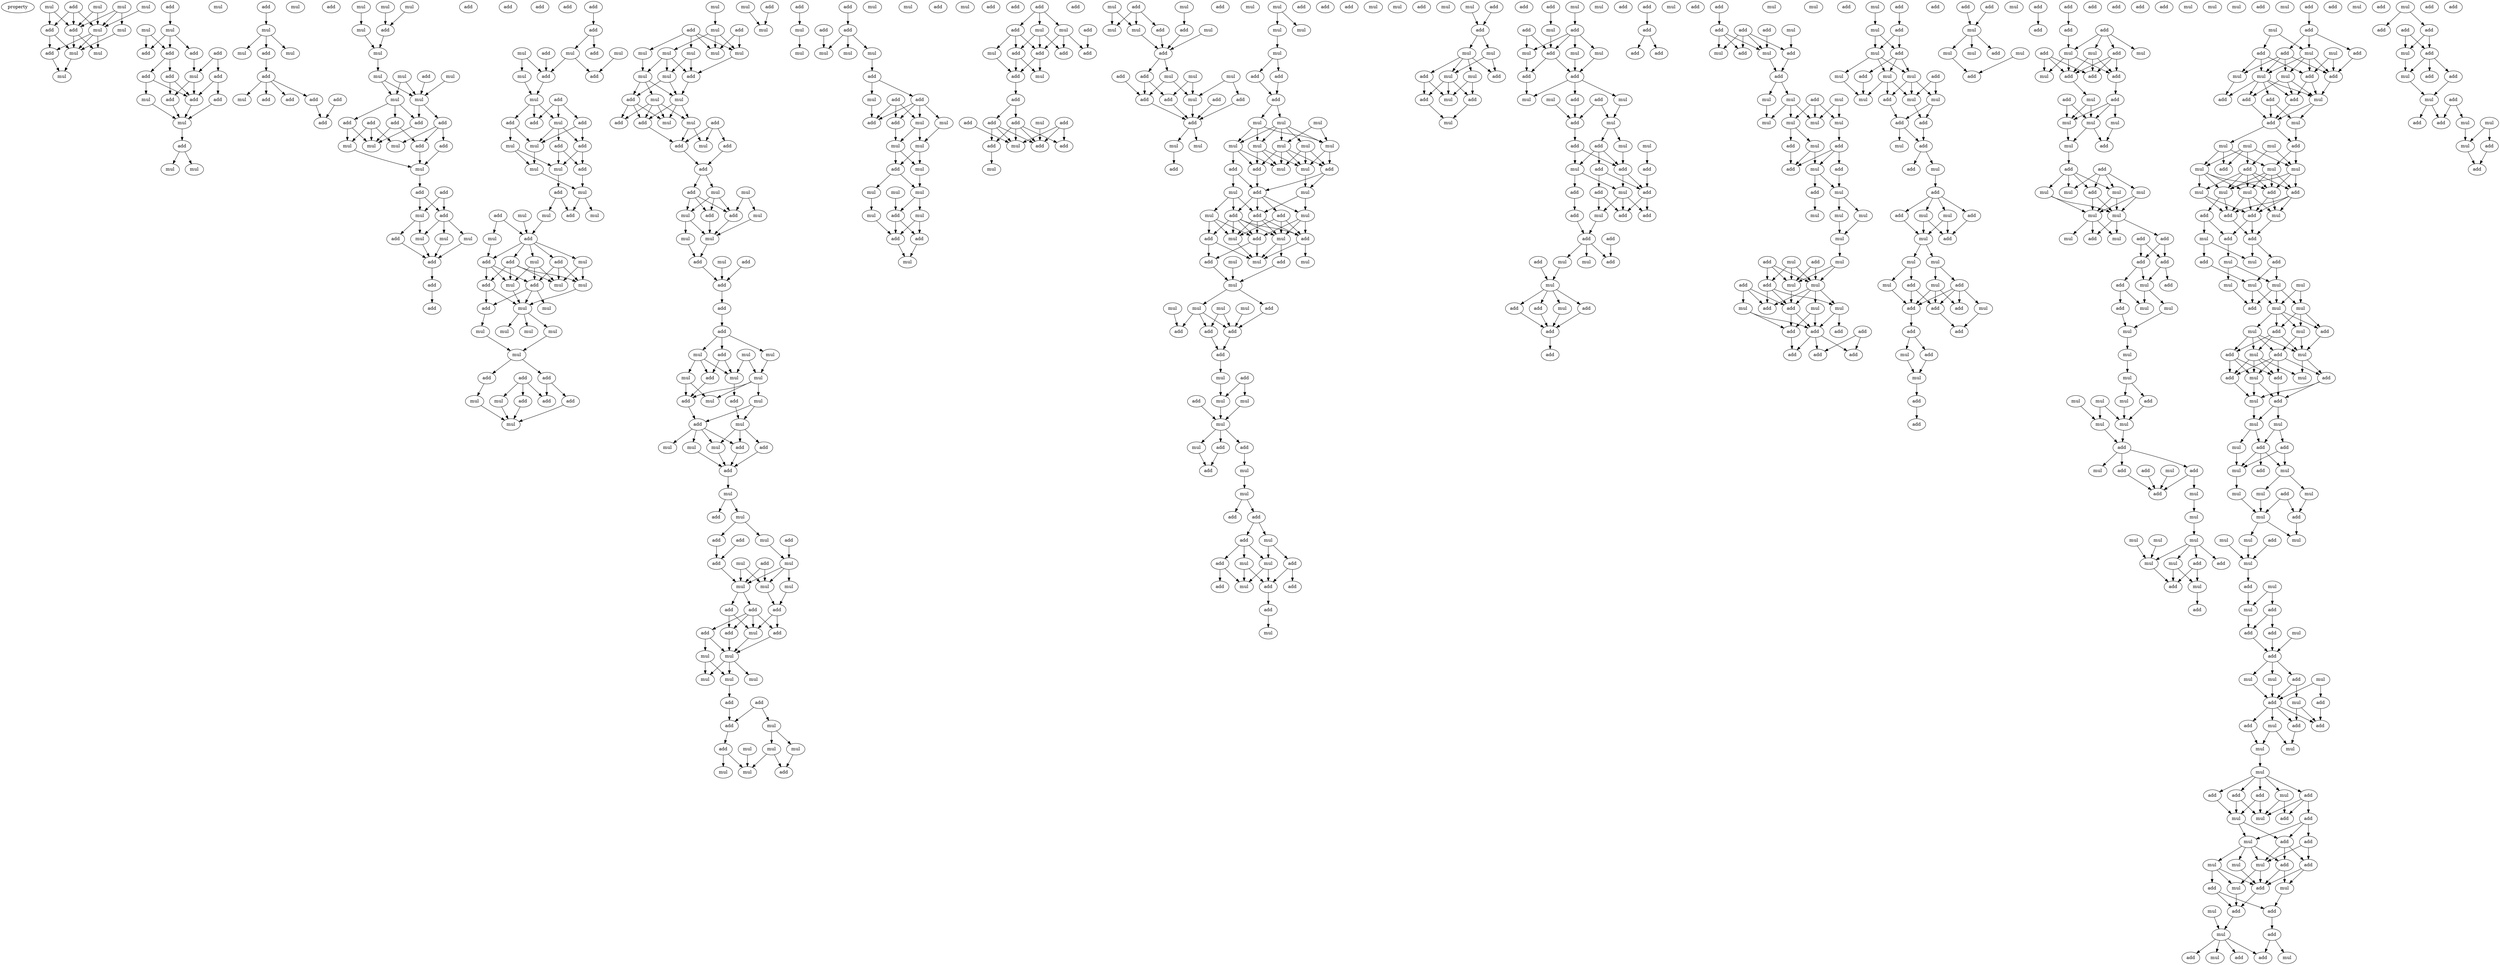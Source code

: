 digraph {
    node [fontcolor=black]
    property [mul=2,lf=1.1]
    0 [ label = mul ];
    1 [ label = mul ];
    2 [ label = mul ];
    3 [ label = add ];
    4 [ label = mul ];
    5 [ label = mul ];
    6 [ label = add ];
    7 [ label = add ];
    8 [ label = mul ];
    9 [ label = mul ];
    10 [ label = mul ];
    11 [ label = add ];
    12 [ label = mul ];
    13 [ label = add ];
    14 [ label = mul ];
    15 [ label = mul ];
    16 [ label = add ];
    17 [ label = add ];
    18 [ label = add ];
    19 [ label = add ];
    20 [ label = add ];
    21 [ label = mul ];
    22 [ label = add ];
    23 [ label = add ];
    24 [ label = mul ];
    25 [ label = add ];
    26 [ label = add ];
    27 [ label = add ];
    28 [ label = mul ];
    29 [ label = add ];
    30 [ label = mul ];
    31 [ label = mul ];
    32 [ label = add ];
    33 [ label = mul ];
    34 [ label = mul ];
    35 [ label = mul ];
    36 [ label = mul ];
    37 [ label = add ];
    38 [ label = mul ];
    39 [ label = add ];
    40 [ label = add ];
    41 [ label = add ];
    42 [ label = mul ];
    43 [ label = add ];
    44 [ label = add ];
    45 [ label = add ];
    46 [ label = add ];
    47 [ label = mul ];
    48 [ label = mul ];
    49 [ label = mul ];
    50 [ label = add ];
    51 [ label = add ];
    52 [ label = mul ];
    53 [ label = add ];
    54 [ label = mul ];
    55 [ label = add ];
    56 [ label = mul ];
    57 [ label = mul ];
    58 [ label = mul ];
    59 [ label = mul ];
    60 [ label = mul ];
    61 [ label = add ];
    62 [ label = add ];
    63 [ label = add ];
    64 [ label = add ];
    65 [ label = add ];
    66 [ label = mul ];
    67 [ label = add ];
    68 [ label = mul ];
    69 [ label = mul ];
    70 [ label = add ];
    71 [ label = mul ];
    72 [ label = add ];
    73 [ label = add ];
    74 [ label = mul ];
    75 [ label = add ];
    76 [ label = mul ];
    77 [ label = mul ];
    78 [ label = add ];
    79 [ label = add ];
    80 [ label = mul ];
    81 [ label = add ];
    82 [ label = add ];
    83 [ label = add ];
    84 [ label = add ];
    85 [ label = add ];
    86 [ label = add ];
    87 [ label = mul ];
    88 [ label = mul ];
    89 [ label = add ];
    90 [ label = mul ];
    91 [ label = add ];
    92 [ label = add ];
    93 [ label = add ];
    94 [ label = mul ];
    95 [ label = mul ];
    96 [ label = add ];
    97 [ label = add ];
    98 [ label = add ];
    99 [ label = add ];
    100 [ label = mul ];
    101 [ label = add ];
    102 [ label = add ];
    103 [ label = mul ];
    104 [ label = mul ];
    105 [ label = add ];
    106 [ label = mul ];
    107 [ label = mul ];
    108 [ label = mul ];
    109 [ label = add ];
    110 [ label = add ];
    111 [ label = mul ];
    112 [ label = add ];
    113 [ label = mul ];
    114 [ label = mul ];
    115 [ label = add ];
    116 [ label = mul ];
    117 [ label = mul ];
    118 [ label = add ];
    119 [ label = mul ];
    120 [ label = add ];
    121 [ label = add ];
    122 [ label = mul ];
    123 [ label = mul ];
    124 [ label = add ];
    125 [ label = mul ];
    126 [ label = add ];
    127 [ label = mul ];
    128 [ label = add ];
    129 [ label = mul ];
    130 [ label = mul ];
    131 [ label = mul ];
    132 [ label = mul ];
    133 [ label = mul ];
    134 [ label = mul ];
    135 [ label = add ];
    136 [ label = add ];
    137 [ label = add ];
    138 [ label = add ];
    139 [ label = add ];
    140 [ label = mul ];
    141 [ label = mul ];
    142 [ label = add ];
    143 [ label = mul ];
    144 [ label = mul ];
    145 [ label = mul ];
    146 [ label = add ];
    147 [ label = add ];
    148 [ label = mul ];
    149 [ label = mul ];
    150 [ label = mul ];
    151 [ label = mul ];
    152 [ label = mul ];
    153 [ label = mul ];
    154 [ label = add ];
    155 [ label = mul ];
    156 [ label = add ];
    157 [ label = mul ];
    158 [ label = mul ];
    159 [ label = mul ];
    160 [ label = add ];
    161 [ label = add ];
    162 [ label = mul ];
    163 [ label = add ];
    164 [ label = add ];
    165 [ label = mul ];
    166 [ label = add ];
    167 [ label = add ];
    168 [ label = mul ];
    169 [ label = add ];
    170 [ label = mul ];
    171 [ label = add ];
    172 [ label = mul ];
    173 [ label = add ];
    174 [ label = mul ];
    175 [ label = mul ];
    176 [ label = mul ];
    177 [ label = mul ];
    178 [ label = add ];
    179 [ label = add ];
    180 [ label = add ];
    181 [ label = mul ];
    182 [ label = add ];
    183 [ label = add ];
    184 [ label = mul ];
    185 [ label = add ];
    186 [ label = mul ];
    187 [ label = mul ];
    188 [ label = add ];
    189 [ label = mul ];
    190 [ label = mul ];
    191 [ label = add ];
    192 [ label = mul ];
    193 [ label = mul ];
    194 [ label = mul ];
    195 [ label = add ];
    196 [ label = add ];
    197 [ label = mul ];
    198 [ label = add ];
    199 [ label = mul ];
    200 [ label = add ];
    201 [ label = add ];
    202 [ label = mul ];
    203 [ label = mul ];
    204 [ label = mul ];
    205 [ label = add ];
    206 [ label = mul ];
    207 [ label = add ];
    208 [ label = mul ];
    209 [ label = add ];
    210 [ label = add ];
    211 [ label = add ];
    212 [ label = mul ];
    213 [ label = mul ];
    214 [ label = mul ];
    215 [ label = add ];
    216 [ label = add ];
    217 [ label = mul ];
    218 [ label = mul ];
    219 [ label = mul ];
    220 [ label = add ];
    221 [ label = add ];
    222 [ label = add ];
    223 [ label = mul ];
    224 [ label = add ];
    225 [ label = add ];
    226 [ label = add ];
    227 [ label = mul ];
    228 [ label = mul ];
    229 [ label = mul ];
    230 [ label = mul ];
    231 [ label = mul ];
    232 [ label = add ];
    233 [ label = add ];
    234 [ label = add ];
    235 [ label = mul ];
    236 [ label = add ];
    237 [ label = mul ];
    238 [ label = mul ];
    239 [ label = mul ];
    240 [ label = add ];
    241 [ label = mul ];
    242 [ label = mul ];
    243 [ label = add ];
    244 [ label = mul ];
    245 [ label = mul ];
    246 [ label = add ];
    247 [ label = add ];
    248 [ label = add ];
    249 [ label = mul ];
    250 [ label = mul ];
    251 [ label = mul ];
    252 [ label = mul ];
    253 [ label = add ];
    254 [ label = add ];
    255 [ label = mul ];
    256 [ label = add ];
    257 [ label = add ];
    258 [ label = add ];
    259 [ label = mul ];
    260 [ label = mul ];
    261 [ label = mul ];
    262 [ label = mul ];
    263 [ label = add ];
    264 [ label = mul ];
    265 [ label = mul ];
    266 [ label = mul ];
    267 [ label = mul ];
    268 [ label = mul ];
    269 [ label = mul ];
    270 [ label = mul ];
    271 [ label = add ];
    272 [ label = add ];
    273 [ label = add ];
    274 [ label = add ];
    275 [ label = mul ];
    276 [ label = mul ];
    277 [ label = add ];
    278 [ label = add ];
    279 [ label = add ];
    280 [ label = add ];
    281 [ label = add ];
    282 [ label = mul ];
    283 [ label = mul ];
    284 [ label = add ];
    285 [ label = add ];
    286 [ label = mul ];
    287 [ label = add ];
    288 [ label = add ];
    289 [ label = mul ];
    290 [ label = add ];
    291 [ label = add ];
    292 [ label = add ];
    293 [ label = add ];
    294 [ label = add ];
    295 [ label = add ];
    296 [ label = add ];
    297 [ label = mul ];
    298 [ label = add ];
    299 [ label = add ];
    300 [ label = mul ];
    301 [ label = add ];
    302 [ label = mul ];
    303 [ label = mul ];
    304 [ label = add ];
    305 [ label = mul ];
    306 [ label = add ];
    307 [ label = mul ];
    308 [ label = add ];
    309 [ label = mul ];
    310 [ label = mul ];
    311 [ label = add ];
    312 [ label = add ];
    313 [ label = mul ];
    314 [ label = add ];
    315 [ label = add ];
    316 [ label = mul ];
    317 [ label = mul ];
    318 [ label = add ];
    319 [ label = add ];
    320 [ label = mul ];
    321 [ label = add ];
    322 [ label = add ];
    323 [ label = add ];
    324 [ label = mul ];
    325 [ label = mul ];
    326 [ label = mul ];
    327 [ label = add ];
    328 [ label = mul ];
    329 [ label = mul ];
    330 [ label = mul ];
    331 [ label = add ];
    332 [ label = mul ];
    333 [ label = add ];
    334 [ label = add ];
    335 [ label = add ];
    336 [ label = add ];
    337 [ label = mul ];
    338 [ label = add ];
    339 [ label = mul ];
    340 [ label = mul ];
    341 [ label = mul ];
    342 [ label = mul ];
    343 [ label = mul ];
    344 [ label = mul ];
    345 [ label = mul ];
    346 [ label = mul ];
    347 [ label = mul ];
    348 [ label = mul ];
    349 [ label = add ];
    350 [ label = add ];
    351 [ label = add ];
    352 [ label = add ];
    353 [ label = mul ];
    354 [ label = mul ];
    355 [ label = mul ];
    356 [ label = add ];
    357 [ label = add ];
    358 [ label = mul ];
    359 [ label = add ];
    360 [ label = mul ];
    361 [ label = add ];
    362 [ label = mul ];
    363 [ label = add ];
    364 [ label = add ];
    365 [ label = mul ];
    366 [ label = add ];
    367 [ label = add ];
    368 [ label = mul ];
    369 [ label = mul ];
    370 [ label = mul ];
    371 [ label = mul ];
    372 [ label = mul ];
    373 [ label = mul ];
    374 [ label = mul ];
    375 [ label = add ];
    376 [ label = add ];
    377 [ label = add ];
    378 [ label = add ];
    379 [ label = add ];
    380 [ label = mul ];
    381 [ label = mul ];
    382 [ label = add ];
    383 [ label = add ];
    384 [ label = mul ];
    385 [ label = mul ];
    386 [ label = mul ];
    387 [ label = add ];
    388 [ label = add ];
    389 [ label = mul ];
    390 [ label = mul ];
    391 [ label = add ];
    392 [ label = mul ];
    393 [ label = add ];
    394 [ label = add ];
    395 [ label = add ];
    396 [ label = mul ];
    397 [ label = mul ];
    398 [ label = mul ];
    399 [ label = add ];
    400 [ label = add ];
    401 [ label = add ];
    402 [ label = mul ];
    403 [ label = add ];
    404 [ label = add ];
    405 [ label = add ];
    406 [ label = add ];
    407 [ label = mul ];
    408 [ label = mul ];
    409 [ label = mul ];
    410 [ label = add ];
    411 [ label = add ];
    412 [ label = add ];
    413 [ label = mul ];
    414 [ label = mul ];
    415 [ label = mul ];
    416 [ label = add ];
    417 [ label = mul ];
    418 [ label = add ];
    419 [ label = add ];
    420 [ label = add ];
    421 [ label = mul ];
    422 [ label = mul ];
    423 [ label = add ];
    424 [ label = mul ];
    425 [ label = mul ];
    426 [ label = add ];
    427 [ label = add ];
    428 [ label = mul ];
    429 [ label = mul ];
    430 [ label = mul ];
    431 [ label = add ];
    432 [ label = add ];
    433 [ label = add ];
    434 [ label = add ];
    435 [ label = mul ];
    436 [ label = mul ];
    437 [ label = mul ];
    438 [ label = add ];
    439 [ label = mul ];
    440 [ label = add ];
    441 [ label = add ];
    442 [ label = mul ];
    443 [ label = add ];
    444 [ label = mul ];
    445 [ label = mul ];
    446 [ label = add ];
    447 [ label = add ];
    448 [ label = add ];
    449 [ label = add ];
    450 [ label = add ];
    451 [ label = add ];
    452 [ label = mul ];
    453 [ label = mul ];
    454 [ label = add ];
    455 [ label = add ];
    456 [ label = add ];
    457 [ label = add ];
    458 [ label = add ];
    459 [ label = add ];
    460 [ label = mul ];
    461 [ label = mul ];
    462 [ label = add ];
    463 [ label = mul ];
    464 [ label = add ];
    465 [ label = add ];
    466 [ label = mul ];
    467 [ label = mul ];
    468 [ label = add ];
    469 [ label = add ];
    470 [ label = add ];
    471 [ label = add ];
    472 [ label = add ];
    473 [ label = mul ];
    474 [ label = add ];
    475 [ label = add ];
    476 [ label = add ];
    477 [ label = add ];
    478 [ label = add ];
    479 [ label = mul ];
    480 [ label = add ];
    481 [ label = add ];
    482 [ label = add ];
    483 [ label = add ];
    484 [ label = mul ];
    485 [ label = mul ];
    486 [ label = add ];
    487 [ label = add ];
    488 [ label = mul ];
    489 [ label = mul ];
    490 [ label = mul ];
    491 [ label = add ];
    492 [ label = mul ];
    493 [ label = mul ];
    494 [ label = mul ];
    495 [ label = mul ];
    496 [ label = mul ];
    497 [ label = add ];
    498 [ label = add ];
    499 [ label = mul ];
    500 [ label = add ];
    501 [ label = mul ];
    502 [ label = add ];
    503 [ label = mul ];
    504 [ label = add ];
    505 [ label = mul ];
    506 [ label = mul ];
    507 [ label = add ];
    508 [ label = mul ];
    509 [ label = mul ];
    510 [ label = mul ];
    511 [ label = mul ];
    512 [ label = mul ];
    513 [ label = add ];
    514 [ label = add ];
    515 [ label = add ];
    516 [ label = mul ];
    517 [ label = add ];
    518 [ label = mul ];
    519 [ label = mul ];
    520 [ label = add ];
    521 [ label = mul ];
    522 [ label = add ];
    523 [ label = mul ];
    524 [ label = add ];
    525 [ label = add ];
    526 [ label = add ];
    527 [ label = add ];
    528 [ label = add ];
    529 [ label = add ];
    530 [ label = add ];
    531 [ label = add ];
    532 [ label = add ];
    533 [ label = mul ];
    534 [ label = mul ];
    535 [ label = add ];
    536 [ label = add ];
    537 [ label = mul ];
    538 [ label = add ];
    539 [ label = mul ];
    540 [ label = mul ];
    541 [ label = mul ];
    542 [ label = add ];
    543 [ label = mul ];
    544 [ label = mul ];
    545 [ label = add ];
    546 [ label = mul ];
    547 [ label = add ];
    548 [ label = add ];
    549 [ label = mul ];
    550 [ label = add ];
    551 [ label = add ];
    552 [ label = mul ];
    553 [ label = add ];
    554 [ label = mul ];
    555 [ label = add ];
    556 [ label = mul ];
    557 [ label = add ];
    558 [ label = mul ];
    559 [ label = add ];
    560 [ label = mul ];
    561 [ label = mul ];
    562 [ label = add ];
    563 [ label = mul ];
    564 [ label = mul ];
    565 [ label = add ];
    566 [ label = add ];
    567 [ label = add ];
    568 [ label = add ];
    569 [ label = mul ];
    570 [ label = add ];
    571 [ label = add ];
    572 [ label = mul ];
    573 [ label = add ];
    574 [ label = mul ];
    575 [ label = add ];
    576 [ label = add ];
    577 [ label = add ];
    578 [ label = mul ];
    579 [ label = add ];
    580 [ label = mul ];
    581 [ label = mul ];
    582 [ label = mul ];
    583 [ label = mul ];
    584 [ label = add ];
    585 [ label = add ];
    586 [ label = add ];
    587 [ label = add ];
    588 [ label = add ];
    589 [ label = add ];
    590 [ label = add ];
    591 [ label = add ];
    592 [ label = add ];
    593 [ label = add ];
    594 [ label = mul ];
    595 [ label = mul ];
    596 [ label = mul ];
    597 [ label = mul ];
    598 [ label = add ];
    599 [ label = add ];
    600 [ label = add ];
    601 [ label = add ];
    602 [ label = mul ];
    603 [ label = add ];
    604 [ label = mul ];
    605 [ label = mul ];
    606 [ label = mul ];
    607 [ label = mul ];
    608 [ label = add ];
    609 [ label = add ];
    610 [ label = add ];
    611 [ label = add ];
    612 [ label = mul ];
    613 [ label = mul ];
    614 [ label = mul ];
    615 [ label = mul ];
    616 [ label = add ];
    617 [ label = mul ];
    618 [ label = mul ];
    619 [ label = mul ];
    620 [ label = add ];
    621 [ label = mul ];
    622 [ label = add ];
    623 [ label = add ];
    624 [ label = add ];
    625 [ label = add ];
    626 [ label = add ];
    627 [ label = mul ];
    628 [ label = add ];
    629 [ label = mul ];
    630 [ label = add ];
    631 [ label = mul ];
    632 [ label = add ];
    633 [ label = mul ];
    634 [ label = add ];
    635 [ label = mul ];
    636 [ label = mul ];
    637 [ label = mul ];
    638 [ label = mul ];
    639 [ label = mul ];
    640 [ label = mul ];
    641 [ label = mul ];
    642 [ label = mul ];
    643 [ label = add ];
    644 [ label = mul ];
    645 [ label = mul ];
    646 [ label = add ];
    647 [ label = mul ];
    648 [ label = add ];
    649 [ label = add ];
    650 [ label = mul ];
    651 [ label = add ];
    652 [ label = add ];
    653 [ label = mul ];
    654 [ label = mul ];
    655 [ label = mul ];
    656 [ label = mul ];
    657 [ label = mul ];
    658 [ label = mul ];
    659 [ label = add ];
    660 [ label = mul ];
    661 [ label = add ];
    662 [ label = add ];
    663 [ label = mul ];
    664 [ label = add ];
    665 [ label = add ];
    666 [ label = mul ];
    667 [ label = add ];
    668 [ label = mul ];
    669 [ label = add ];
    670 [ label = add ];
    671 [ label = add ];
    672 [ label = mul ];
    673 [ label = mul ];
    674 [ label = add ];
    675 [ label = mul ];
    676 [ label = mul ];
    677 [ label = mul ];
    678 [ label = add ];
    679 [ label = add ];
    680 [ label = mul ];
    681 [ label = add ];
    682 [ label = add ];
    683 [ label = add ];
    684 [ label = add ];
    685 [ label = add ];
    686 [ label = mul ];
    687 [ label = mul ];
    688 [ label = add ];
    689 [ label = mul ];
    690 [ label = mul ];
    691 [ label = add ];
    692 [ label = add ];
    693 [ label = mul ];
    694 [ label = mul ];
    695 [ label = mul ];
    696 [ label = mul ];
    697 [ label = add ];
    698 [ label = mul ];
    699 [ label = add ];
    700 [ label = mul ];
    701 [ label = mul ];
    702 [ label = add ];
    703 [ label = add ];
    704 [ label = add ];
    705 [ label = mul ];
    706 [ label = add ];
    707 [ label = add ];
    708 [ label = add ];
    709 [ label = add ];
    710 [ label = mul ];
    711 [ label = mul ];
    712 [ label = mul ];
    713 [ label = mul ];
    714 [ label = mul ];
    715 [ label = mul ];
    716 [ label = mul ];
    717 [ label = add ];
    718 [ label = mul ];
    719 [ label = add ];
    720 [ label = add ];
    721 [ label = mul ];
    722 [ label = mul ];
    723 [ label = mul ];
    724 [ label = add ];
    725 [ label = mul ];
    726 [ label = add ];
    727 [ label = add ];
    728 [ label = mul ];
    729 [ label = add ];
    730 [ label = mul ];
    731 [ label = add ];
    732 [ label = add ];
    733 [ label = mul ];
    734 [ label = mul ];
    735 [ label = mul ];
    736 [ label = mul ];
    737 [ label = add ];
    738 [ label = add ];
    739 [ label = add ];
    740 [ label = mul ];
    741 [ label = mul ];
    742 [ label = mul ];
    743 [ label = mul ];
    744 [ label = add ];
    745 [ label = mul ];
    746 [ label = add ];
    747 [ label = mul ];
    748 [ label = add ];
    749 [ label = mul ];
    750 [ label = mul ];
    751 [ label = mul ];
    752 [ label = mul ];
    753 [ label = mul ];
    754 [ label = add ];
    755 [ label = mul ];
    756 [ label = add ];
    757 [ label = add ];
    758 [ label = add ];
    759 [ label = mul ];
    760 [ label = add ];
    761 [ label = add ];
    762 [ label = add ];
    763 [ label = mul ];
    764 [ label = mul ];
    765 [ label = mul ];
    766 [ label = mul ];
    767 [ label = add ];
    768 [ label = mul ];
    769 [ label = add ];
    770 [ label = add ];
    771 [ label = mul ];
    772 [ label = add ];
    773 [ label = add ];
    774 [ label = mul ];
    775 [ label = mul ];
    776 [ label = mul ];
    777 [ label = add ];
    778 [ label = add ];
    779 [ label = mul ];
    780 [ label = add ];
    781 [ label = add ];
    782 [ label = add ];
    783 [ label = mul ];
    784 [ label = mul ];
    785 [ label = add ];
    786 [ label = mul ];
    787 [ label = add ];
    788 [ label = add ];
    789 [ label = mul ];
    790 [ label = add ];
    791 [ label = mul ];
    792 [ label = add ];
    793 [ label = mul ];
    794 [ label = add ];
    795 [ label = add ];
    796 [ label = mul ];
    797 [ label = mul ];
    798 [ label = add ];
    799 [ label = add ];
    800 [ label = mul ];
    801 [ label = mul ];
    802 [ label = add ];
    803 [ label = mul ];
    804 [ label = mul ];
    805 [ label = add ];
    806 [ label = add ];
    807 [ label = add ];
    808 [ label = add ];
    809 [ label = mul ];
    810 [ label = add ];
    811 [ label = add ];
    812 [ label = add ];
    813 [ label = mul ];
    814 [ label = add ];
    815 [ label = add ];
    816 [ label = mul ];
    817 [ label = add ];
    818 [ label = add ];
    819 [ label = add ];
    820 [ label = mul ];
    821 [ label = add ];
    822 [ label = mul ];
    823 [ label = mul ];
    824 [ label = add ];
    825 [ label = mul ];
    826 [ label = add ];
    827 [ label = add ];
    828 [ label = add ];
    0 -> 8 [ name = 0 ];
    1 -> 5 [ name = 1 ];
    1 -> 7 [ name = 2 ];
    1 -> 8 [ name = 3 ];
    2 -> 7 [ name = 4 ];
    2 -> 8 [ name = 5 ];
    3 -> 6 [ name = 6 ];
    3 -> 7 [ name = 7 ];
    3 -> 8 [ name = 8 ];
    4 -> 6 [ name = 9 ];
    4 -> 7 [ name = 10 ];
    5 -> 9 [ name = 11 ];
    6 -> 9 [ name = 12 ];
    6 -> 11 [ name = 13 ];
    7 -> 9 [ name = 14 ];
    7 -> 10 [ name = 15 ];
    8 -> 9 [ name = 16 ];
    8 -> 10 [ name = 17 ];
    8 -> 11 [ name = 18 ];
    9 -> 12 [ name = 19 ];
    11 -> 12 [ name = 20 ];
    13 -> 14 [ name = 21 ];
    14 -> 16 [ name = 22 ];
    14 -> 18 [ name = 23 ];
    14 -> 19 [ name = 24 ];
    15 -> 16 [ name = 25 ];
    15 -> 19 [ name = 26 ];
    17 -> 20 [ name = 27 ];
    17 -> 21 [ name = 28 ];
    18 -> 21 [ name = 29 ];
    19 -> 22 [ name = 30 ];
    19 -> 23 [ name = 31 ];
    20 -> 25 [ name = 32 ];
    20 -> 26 [ name = 33 ];
    21 -> 25 [ name = 34 ];
    21 -> 27 [ name = 35 ];
    22 -> 25 [ name = 36 ];
    22 -> 27 [ name = 37 ];
    23 -> 24 [ name = 38 ];
    23 -> 25 [ name = 39 ];
    24 -> 28 [ name = 40 ];
    25 -> 28 [ name = 41 ];
    26 -> 28 [ name = 42 ];
    27 -> 28 [ name = 43 ];
    28 -> 29 [ name = 44 ];
    29 -> 31 [ name = 45 ];
    29 -> 34 [ name = 46 ];
    32 -> 35 [ name = 47 ];
    35 -> 36 [ name = 48 ];
    35 -> 37 [ name = 49 ];
    35 -> 38 [ name = 50 ];
    37 -> 40 [ name = 51 ];
    40 -> 42 [ name = 52 ];
    40 -> 43 [ name = 53 ];
    40 -> 44 [ name = 54 ];
    40 -> 45 [ name = 55 ];
    41 -> 46 [ name = 56 ];
    45 -> 46 [ name = 57 ];
    47 -> 52 [ name = 58 ];
    48 -> 53 [ name = 59 ];
    49 -> 53 [ name = 60 ];
    52 -> 54 [ name = 61 ];
    53 -> 54 [ name = 62 ];
    54 -> 58 [ name = 63 ];
    55 -> 60 [ name = 64 ];
    56 -> 59 [ name = 65 ];
    56 -> 60 [ name = 66 ];
    57 -> 60 [ name = 67 ];
    58 -> 59 [ name = 68 ];
    58 -> 60 [ name = 69 ];
    59 -> 63 [ name = 70 ];
    59 -> 64 [ name = 71 ];
    59 -> 65 [ name = 72 ];
    60 -> 62 [ name = 73 ];
    60 -> 63 [ name = 74 ];
    61 -> 66 [ name = 75 ];
    61 -> 68 [ name = 76 ];
    61 -> 69 [ name = 77 ];
    62 -> 67 [ name = 78 ];
    62 -> 69 [ name = 79 ];
    62 -> 70 [ name = 80 ];
    63 -> 68 [ name = 81 ];
    64 -> 67 [ name = 82 ];
    64 -> 68 [ name = 83 ];
    65 -> 66 [ name = 84 ];
    65 -> 68 [ name = 85 ];
    66 -> 71 [ name = 86 ];
    67 -> 71 [ name = 87 ];
    70 -> 71 [ name = 88 ];
    71 -> 73 [ name = 89 ];
    72 -> 74 [ name = 90 ];
    72 -> 75 [ name = 91 ];
    73 -> 74 [ name = 92 ];
    73 -> 75 [ name = 93 ];
    74 -> 76 [ name = 94 ];
    74 -> 79 [ name = 95 ];
    75 -> 76 [ name = 96 ];
    75 -> 77 [ name = 97 ];
    75 -> 80 [ name = 98 ];
    76 -> 81 [ name = 99 ];
    77 -> 81 [ name = 100 ];
    79 -> 81 [ name = 101 ];
    80 -> 81 [ name = 102 ];
    81 -> 82 [ name = 103 ];
    82 -> 83 [ name = 104 ];
    85 -> 86 [ name = 105 ];
    86 -> 88 [ name = 106 ];
    86 -> 91 [ name = 107 ];
    87 -> 92 [ name = 108 ];
    87 -> 94 [ name = 109 ];
    88 -> 92 [ name = 110 ];
    88 -> 93 [ name = 111 ];
    89 -> 92 [ name = 112 ];
    90 -> 93 [ name = 113 ];
    92 -> 95 [ name = 114 ];
    94 -> 95 [ name = 115 ];
    95 -> 97 [ name = 116 ];
    95 -> 98 [ name = 117 ];
    95 -> 100 [ name = 118 ];
    96 -> 98 [ name = 119 ];
    96 -> 99 [ name = 120 ];
    96 -> 100 [ name = 121 ];
    97 -> 103 [ name = 122 ];
    97 -> 104 [ name = 123 ];
    99 -> 102 [ name = 124 ];
    99 -> 104 [ name = 125 ];
    100 -> 101 [ name = 126 ];
    100 -> 102 [ name = 127 ];
    100 -> 104 [ name = 128 ];
    101 -> 105 [ name = 129 ];
    101 -> 107 [ name = 130 ];
    102 -> 105 [ name = 131 ];
    102 -> 107 [ name = 132 ];
    103 -> 106 [ name = 133 ];
    103 -> 107 [ name = 134 ];
    104 -> 106 [ name = 135 ];
    105 -> 108 [ name = 136 ];
    106 -> 108 [ name = 137 ];
    107 -> 109 [ name = 138 ];
    108 -> 110 [ name = 139 ];
    108 -> 114 [ name = 140 ];
    109 -> 110 [ name = 141 ];
    109 -> 113 [ name = 142 ];
    111 -> 115 [ name = 143 ];
    112 -> 115 [ name = 144 ];
    112 -> 116 [ name = 145 ];
    113 -> 115 [ name = 146 ];
    115 -> 117 [ name = 147 ];
    115 -> 118 [ name = 148 ];
    115 -> 119 [ name = 149 ];
    115 -> 120 [ name = 150 ];
    115 -> 121 [ name = 151 ];
    116 -> 118 [ name = 152 ];
    117 -> 122 [ name = 153 ];
    117 -> 125 [ name = 154 ];
    117 -> 126 [ name = 155 ];
    118 -> 122 [ name = 156 ];
    118 -> 124 [ name = 157 ];
    118 -> 126 [ name = 158 ];
    119 -> 123 [ name = 159 ];
    119 -> 125 [ name = 160 ];
    120 -> 122 [ name = 161 ];
    120 -> 123 [ name = 162 ];
    120 -> 124 [ name = 163 ];
    120 -> 125 [ name = 164 ];
    121 -> 123 [ name = 165 ];
    121 -> 125 [ name = 166 ];
    121 -> 126 [ name = 167 ];
    122 -> 129 [ name = 168 ];
    123 -> 129 [ name = 169 ];
    124 -> 128 [ name = 170 ];
    124 -> 129 [ name = 171 ];
    126 -> 127 [ name = 172 ];
    126 -> 128 [ name = 173 ];
    126 -> 129 [ name = 174 ];
    128 -> 133 [ name = 175 ];
    129 -> 130 [ name = 176 ];
    129 -> 131 [ name = 177 ];
    129 -> 132 [ name = 178 ];
    131 -> 134 [ name = 179 ];
    133 -> 134 [ name = 180 ];
    134 -> 136 [ name = 181 ];
    134 -> 137 [ name = 182 ];
    135 -> 138 [ name = 183 ];
    135 -> 141 [ name = 184 ];
    135 -> 142 [ name = 185 ];
    136 -> 140 [ name = 186 ];
    137 -> 138 [ name = 187 ];
    137 -> 139 [ name = 188 ];
    139 -> 143 [ name = 189 ];
    140 -> 143 [ name = 190 ];
    141 -> 143 [ name = 191 ];
    142 -> 143 [ name = 192 ];
    144 -> 145 [ name = 193 ];
    145 -> 148 [ name = 194 ];
    145 -> 150 [ name = 195 ];
    145 -> 152 [ name = 196 ];
    146 -> 148 [ name = 197 ];
    146 -> 152 [ name = 198 ];
    147 -> 148 [ name = 199 ];
    147 -> 149 [ name = 200 ];
    147 -> 151 [ name = 201 ];
    147 -> 152 [ name = 202 ];
    148 -> 154 [ name = 203 ];
    149 -> 153 [ name = 204 ];
    150 -> 153 [ name = 205 ];
    150 -> 154 [ name = 206 ];
    150 -> 155 [ name = 207 ];
    151 -> 154 [ name = 208 ];
    151 -> 155 [ name = 209 ];
    153 -> 156 [ name = 210 ];
    153 -> 157 [ name = 211 ];
    153 -> 158 [ name = 212 ];
    154 -> 158 [ name = 213 ];
    155 -> 156 [ name = 214 ];
    155 -> 158 [ name = 215 ];
    156 -> 160 [ name = 216 ];
    156 -> 161 [ name = 217 ];
    156 -> 162 [ name = 218 ];
    157 -> 159 [ name = 219 ];
    157 -> 160 [ name = 220 ];
    157 -> 161 [ name = 221 ];
    157 -> 162 [ name = 222 ];
    158 -> 159 [ name = 223 ];
    158 -> 160 [ name = 224 ];
    158 -> 162 [ name = 225 ];
    159 -> 164 [ name = 226 ];
    159 -> 165 [ name = 227 ];
    160 -> 164 [ name = 228 ];
    163 -> 164 [ name = 229 ];
    163 -> 165 [ name = 230 ];
    163 -> 166 [ name = 231 ];
    164 -> 167 [ name = 232 ];
    166 -> 167 [ name = 233 ];
    167 -> 169 [ name = 234 ];
    167 -> 170 [ name = 235 ];
    168 -> 171 [ name = 236 ];
    168 -> 174 [ name = 237 ];
    169 -> 171 [ name = 238 ];
    169 -> 172 [ name = 239 ];
    169 -> 173 [ name = 240 ];
    170 -> 171 [ name = 241 ];
    170 -> 172 [ name = 242 ];
    170 -> 173 [ name = 243 ];
    171 -> 175 [ name = 244 ];
    172 -> 175 [ name = 245 ];
    172 -> 176 [ name = 246 ];
    173 -> 175 [ name = 247 ];
    174 -> 175 [ name = 248 ];
    175 -> 178 [ name = 249 ];
    176 -> 178 [ name = 250 ];
    177 -> 180 [ name = 251 ];
    178 -> 180 [ name = 252 ];
    179 -> 180 [ name = 253 ];
    180 -> 182 [ name = 254 ];
    181 -> 184 [ name = 255 ];
    182 -> 185 [ name = 256 ];
    183 -> 184 [ name = 257 ];
    185 -> 186 [ name = 258 ];
    185 -> 187 [ name = 259 ];
    185 -> 188 [ name = 260 ];
    186 -> 191 [ name = 261 ];
    186 -> 192 [ name = 262 ];
    186 -> 193 [ name = 263 ];
    187 -> 190 [ name = 264 ];
    188 -> 191 [ name = 265 ];
    188 -> 192 [ name = 266 ];
    189 -> 190 [ name = 267 ];
    189 -> 192 [ name = 268 ];
    190 -> 194 [ name = 269 ];
    190 -> 196 [ name = 270 ];
    190 -> 197 [ name = 271 ];
    191 -> 196 [ name = 272 ];
    192 -> 195 [ name = 273 ];
    193 -> 196 [ name = 274 ];
    193 -> 197 [ name = 275 ];
    194 -> 198 [ name = 276 ];
    194 -> 199 [ name = 277 ];
    195 -> 199 [ name = 278 ];
    196 -> 198 [ name = 279 ];
    198 -> 201 [ name = 280 ];
    198 -> 202 [ name = 281 ];
    198 -> 203 [ name = 282 ];
    198 -> 204 [ name = 283 ];
    199 -> 200 [ name = 284 ];
    199 -> 201 [ name = 285 ];
    199 -> 203 [ name = 286 ];
    200 -> 205 [ name = 287 ];
    201 -> 205 [ name = 288 ];
    202 -> 205 [ name = 289 ];
    203 -> 205 [ name = 290 ];
    205 -> 206 [ name = 291 ];
    206 -> 207 [ name = 292 ];
    206 -> 208 [ name = 293 ];
    208 -> 211 [ name = 294 ];
    208 -> 212 [ name = 295 ];
    209 -> 215 [ name = 296 ];
    210 -> 214 [ name = 297 ];
    211 -> 215 [ name = 298 ];
    212 -> 214 [ name = 299 ];
    213 -> 217 [ name = 300 ];
    213 -> 218 [ name = 301 ];
    214 -> 217 [ name = 302 ];
    214 -> 218 [ name = 303 ];
    214 -> 219 [ name = 304 ];
    215 -> 217 [ name = 305 ];
    216 -> 217 [ name = 306 ];
    216 -> 218 [ name = 307 ];
    217 -> 220 [ name = 308 ];
    217 -> 222 [ name = 309 ];
    218 -> 221 [ name = 310 ];
    219 -> 221 [ name = 311 ];
    220 -> 223 [ name = 312 ];
    220 -> 224 [ name = 313 ];
    221 -> 223 [ name = 314 ];
    221 -> 226 [ name = 315 ];
    222 -> 223 [ name = 316 ];
    222 -> 224 [ name = 317 ];
    222 -> 225 [ name = 318 ];
    222 -> 226 [ name = 319 ];
    223 -> 227 [ name = 320 ];
    224 -> 227 [ name = 321 ];
    225 -> 227 [ name = 322 ];
    225 -> 228 [ name = 323 ];
    226 -> 227 [ name = 324 ];
    227 -> 229 [ name = 325 ];
    227 -> 230 [ name = 326 ];
    227 -> 231 [ name = 327 ];
    228 -> 229 [ name = 328 ];
    228 -> 231 [ name = 329 ];
    231 -> 232 [ name = 330 ];
    232 -> 234 [ name = 331 ];
    233 -> 234 [ name = 332 ];
    233 -> 235 [ name = 333 ];
    234 -> 236 [ name = 334 ];
    235 -> 238 [ name = 335 ];
    235 -> 239 [ name = 336 ];
    236 -> 241 [ name = 337 ];
    236 -> 242 [ name = 338 ];
    237 -> 242 [ name = 339 ];
    238 -> 240 [ name = 340 ];
    239 -> 240 [ name = 341 ];
    239 -> 242 [ name = 342 ];
    243 -> 244 [ name = 343 ];
    244 -> 245 [ name = 344 ];
    246 -> 247 [ name = 345 ];
    247 -> 249 [ name = 346 ];
    247 -> 250 [ name = 347 ];
    247 -> 252 [ name = 348 ];
    248 -> 249 [ name = 349 ];
    250 -> 253 [ name = 350 ];
    253 -> 254 [ name = 351 ];
    253 -> 255 [ name = 352 ];
    254 -> 257 [ name = 353 ];
    254 -> 258 [ name = 354 ];
    254 -> 259 [ name = 355 ];
    254 -> 260 [ name = 356 ];
    255 -> 258 [ name = 357 ];
    256 -> 257 [ name = 358 ];
    256 -> 258 [ name = 359 ];
    256 -> 260 [ name = 360 ];
    257 -> 262 [ name = 361 ];
    259 -> 261 [ name = 362 ];
    260 -> 261 [ name = 363 ];
    260 -> 262 [ name = 364 ];
    261 -> 263 [ name = 365 ];
    261 -> 264 [ name = 366 ];
    262 -> 263 [ name = 367 ];
    262 -> 264 [ name = 368 ];
    263 -> 265 [ name = 369 ];
    263 -> 267 [ name = 370 ];
    264 -> 267 [ name = 371 ];
    265 -> 269 [ name = 372 ];
    267 -> 270 [ name = 373 ];
    267 -> 271 [ name = 374 ];
    268 -> 271 [ name = 375 ];
    269 -> 272 [ name = 376 ];
    270 -> 272 [ name = 377 ];
    270 -> 274 [ name = 378 ];
    271 -> 272 [ name = 379 ];
    271 -> 274 [ name = 380 ];
    272 -> 276 [ name = 381 ];
    274 -> 276 [ name = 382 ];
    279 -> 280 [ name = 383 ];
    279 -> 282 [ name = 384 ];
    279 -> 283 [ name = 385 ];
    280 -> 285 [ name = 386 ];
    280 -> 286 [ name = 387 ];
    280 -> 287 [ name = 388 ];
    281 -> 288 [ name = 389 ];
    282 -> 284 [ name = 390 ];
    282 -> 285 [ name = 391 ];
    282 -> 287 [ name = 392 ];
    283 -> 284 [ name = 393 ];
    283 -> 285 [ name = 394 ];
    283 -> 288 [ name = 395 ];
    285 -> 289 [ name = 396 ];
    285 -> 291 [ name = 397 ];
    286 -> 291 [ name = 398 ];
    287 -> 289 [ name = 399 ];
    287 -> 291 [ name = 400 ];
    291 -> 292 [ name = 401 ];
    292 -> 294 [ name = 402 ];
    292 -> 296 [ name = 403 ];
    293 -> 300 [ name = 404 ];
    294 -> 298 [ name = 405 ];
    294 -> 299 [ name = 406 ];
    294 -> 300 [ name = 407 ];
    294 -> 301 [ name = 408 ];
    295 -> 299 [ name = 409 ];
    295 -> 300 [ name = 410 ];
    295 -> 301 [ name = 411 ];
    296 -> 298 [ name = 412 ];
    296 -> 300 [ name = 413 ];
    296 -> 301 [ name = 414 ];
    297 -> 301 [ name = 415 ];
    298 -> 302 [ name = 416 ];
    303 -> 307 [ name = 417 ];
    303 -> 309 [ name = 418 ];
    304 -> 307 [ name = 419 ];
    304 -> 309 [ name = 420 ];
    304 -> 311 [ name = 421 ];
    305 -> 308 [ name = 422 ];
    308 -> 312 [ name = 423 ];
    309 -> 312 [ name = 424 ];
    310 -> 312 [ name = 425 ];
    311 -> 312 [ name = 426 ];
    312 -> 314 [ name = 427 ];
    312 -> 317 [ name = 428 ];
    313 -> 320 [ name = 429 ];
    313 -> 322 [ name = 430 ];
    314 -> 318 [ name = 431 ];
    314 -> 319 [ name = 432 ];
    315 -> 319 [ name = 433 ];
    316 -> 318 [ name = 434 ];
    316 -> 320 [ name = 435 ];
    317 -> 319 [ name = 436 ];
    317 -> 320 [ name = 437 ];
    318 -> 323 [ name = 438 ];
    319 -> 323 [ name = 439 ];
    320 -> 323 [ name = 440 ];
    321 -> 323 [ name = 441 ];
    322 -> 323 [ name = 442 ];
    323 -> 325 [ name = 443 ];
    323 -> 326 [ name = 444 ];
    325 -> 327 [ name = 445 ];
    328 -> 329 [ name = 446 ];
    328 -> 330 [ name = 447 ];
    329 -> 332 [ name = 448 ];
    332 -> 333 [ name = 449 ];
    332 -> 334 [ name = 450 ];
    333 -> 338 [ name = 451 ];
    334 -> 338 [ name = 452 ];
    338 -> 339 [ name = 453 ];
    338 -> 340 [ name = 454 ];
    339 -> 343 [ name = 455 ];
    339 -> 344 [ name = 456 ];
    339 -> 346 [ name = 457 ];
    340 -> 342 [ name = 458 ];
    340 -> 343 [ name = 459 ];
    340 -> 344 [ name = 460 ];
    340 -> 345 [ name = 461 ];
    340 -> 346 [ name = 462 ];
    341 -> 342 [ name = 463 ];
    341 -> 343 [ name = 464 ];
    342 -> 347 [ name = 465 ];
    342 -> 348 [ name = 466 ];
    342 -> 349 [ name = 467 ];
    342 -> 350 [ name = 468 ];
    343 -> 347 [ name = 469 ];
    343 -> 349 [ name = 470 ];
    344 -> 348 [ name = 471 ];
    344 -> 350 [ name = 472 ];
    344 -> 351 [ name = 473 ];
    345 -> 347 [ name = 474 ];
    345 -> 348 [ name = 475 ];
    345 -> 349 [ name = 476 ];
    346 -> 347 [ name = 477 ];
    346 -> 348 [ name = 478 ];
    346 -> 350 [ name = 479 ];
    347 -> 353 [ name = 480 ];
    349 -> 352 [ name = 481 ];
    349 -> 353 [ name = 482 ];
    350 -> 352 [ name = 483 ];
    351 -> 352 [ name = 484 ];
    351 -> 354 [ name = 485 ];
    352 -> 355 [ name = 486 ];
    352 -> 356 [ name = 487 ];
    352 -> 357 [ name = 488 ];
    352 -> 359 [ name = 489 ];
    353 -> 355 [ name = 490 ];
    353 -> 359 [ name = 491 ];
    354 -> 357 [ name = 492 ];
    354 -> 358 [ name = 493 ];
    354 -> 359 [ name = 494 ];
    355 -> 360 [ name = 495 ];
    355 -> 361 [ name = 496 ];
    355 -> 363 [ name = 497 ];
    356 -> 360 [ name = 498 ];
    356 -> 362 [ name = 499 ];
    356 -> 363 [ name = 500 ];
    357 -> 360 [ name = 501 ];
    357 -> 361 [ name = 502 ];
    357 -> 362 [ name = 503 ];
    357 -> 363 [ name = 504 ];
    357 -> 364 [ name = 505 ];
    358 -> 361 [ name = 506 ];
    358 -> 362 [ name = 507 ];
    358 -> 364 [ name = 508 ];
    359 -> 360 [ name = 509 ];
    359 -> 361 [ name = 510 ];
    359 -> 362 [ name = 511 ];
    359 -> 363 [ name = 512 ];
    360 -> 365 [ name = 513 ];
    360 -> 366 [ name = 514 ];
    361 -> 365 [ name = 515 ];
    361 -> 367 [ name = 516 ];
    362 -> 365 [ name = 517 ];
    363 -> 365 [ name = 518 ];
    363 -> 368 [ name = 519 ];
    364 -> 365 [ name = 520 ];
    364 -> 367 [ name = 521 ];
    366 -> 370 [ name = 522 ];
    367 -> 370 [ name = 523 ];
    369 -> 370 [ name = 524 ];
    370 -> 374 [ name = 525 ];
    370 -> 375 [ name = 526 ];
    371 -> 377 [ name = 527 ];
    371 -> 378 [ name = 528 ];
    372 -> 376 [ name = 529 ];
    373 -> 377 [ name = 530 ];
    374 -> 376 [ name = 531 ];
    374 -> 377 [ name = 532 ];
    374 -> 378 [ name = 533 ];
    375 -> 377 [ name = 534 ];
    377 -> 379 [ name = 535 ];
    378 -> 379 [ name = 536 ];
    379 -> 381 [ name = 537 ];
    381 -> 384 [ name = 538 ];
    382 -> 384 [ name = 539 ];
    382 -> 385 [ name = 540 ];
    383 -> 386 [ name = 541 ];
    384 -> 386 [ name = 542 ];
    385 -> 386 [ name = 543 ];
    386 -> 387 [ name = 544 ];
    386 -> 388 [ name = 545 ];
    386 -> 389 [ name = 546 ];
    387 -> 391 [ name = 547 ];
    388 -> 390 [ name = 548 ];
    389 -> 391 [ name = 549 ];
    390 -> 392 [ name = 550 ];
    392 -> 393 [ name = 551 ];
    392 -> 394 [ name = 552 ];
    394 -> 395 [ name = 553 ];
    394 -> 396 [ name = 554 ];
    395 -> 397 [ name = 555 ];
    395 -> 398 [ name = 556 ];
    395 -> 401 [ name = 557 ];
    396 -> 398 [ name = 558 ];
    396 -> 399 [ name = 559 ];
    397 -> 402 [ name = 560 ];
    397 -> 405 [ name = 561 ];
    398 -> 402 [ name = 562 ];
    398 -> 405 [ name = 563 ];
    399 -> 403 [ name = 564 ];
    399 -> 405 [ name = 565 ];
    401 -> 402 [ name = 566 ];
    401 -> 404 [ name = 567 ];
    405 -> 406 [ name = 568 ];
    406 -> 409 [ name = 569 ];
    408 -> 411 [ name = 570 ];
    410 -> 411 [ name = 571 ];
    411 -> 413 [ name = 572 ];
    411 -> 414 [ name = 573 ];
    413 -> 416 [ name = 574 ];
    413 -> 417 [ name = 575 ];
    414 -> 415 [ name = 576 ];
    414 -> 416 [ name = 577 ];
    414 -> 417 [ name = 578 ];
    414 -> 418 [ name = 579 ];
    415 -> 420 [ name = 580 ];
    415 -> 421 [ name = 581 ];
    417 -> 419 [ name = 582 ];
    417 -> 420 [ name = 583 ];
    417 -> 421 [ name = 584 ];
    418 -> 419 [ name = 585 ];
    418 -> 421 [ name = 586 ];
    419 -> 422 [ name = 587 ];
    420 -> 422 [ name = 588 ];
    423 -> 425 [ name = 589 ];
    424 -> 426 [ name = 590 ];
    425 -> 431 [ name = 591 ];
    426 -> 428 [ name = 592 ];
    426 -> 429 [ name = 593 ];
    426 -> 430 [ name = 594 ];
    426 -> 431 [ name = 595 ];
    427 -> 430 [ name = 596 ];
    427 -> 431 [ name = 597 ];
    428 -> 433 [ name = 598 ];
    429 -> 433 [ name = 599 ];
    430 -> 432 [ name = 600 ];
    431 -> 432 [ name = 601 ];
    431 -> 433 [ name = 602 ];
    432 -> 436 [ name = 603 ];
    433 -> 435 [ name = 604 ];
    433 -> 436 [ name = 605 ];
    433 -> 438 [ name = 606 ];
    434 -> 439 [ name = 607 ];
    434 -> 440 [ name = 608 ];
    435 -> 439 [ name = 609 ];
    437 -> 440 [ name = 610 ];
    438 -> 440 [ name = 611 ];
    439 -> 441 [ name = 612 ];
    439 -> 442 [ name = 613 ];
    440 -> 443 [ name = 614 ];
    441 -> 445 [ name = 615 ];
    441 -> 446 [ name = 616 ];
    441 -> 447 [ name = 617 ];
    442 -> 447 [ name = 618 ];
    443 -> 445 [ name = 619 ];
    443 -> 447 [ name = 620 ];
    444 -> 448 [ name = 621 ];
    445 -> 451 [ name = 622 ];
    445 -> 452 [ name = 623 ];
    446 -> 449 [ name = 624 ];
    446 -> 450 [ name = 625 ];
    447 -> 449 [ name = 626 ];
    447 -> 452 [ name = 627 ];
    448 -> 449 [ name = 628 ];
    449 -> 454 [ name = 629 ];
    449 -> 455 [ name = 630 ];
    450 -> 453 [ name = 631 ];
    450 -> 454 [ name = 632 ];
    451 -> 456 [ name = 633 ];
    452 -> 453 [ name = 634 ];
    452 -> 454 [ name = 635 ];
    452 -> 455 [ name = 636 ];
    453 -> 457 [ name = 637 ];
    456 -> 457 [ name = 638 ];
    457 -> 460 [ name = 639 ];
    457 -> 461 [ name = 640 ];
    457 -> 462 [ name = 641 ];
    458 -> 462 [ name = 642 ];
    459 -> 463 [ name = 643 ];
    460 -> 463 [ name = 644 ];
    463 -> 464 [ name = 645 ];
    463 -> 465 [ name = 646 ];
    463 -> 467 [ name = 647 ];
    463 -> 468 [ name = 648 ];
    464 -> 469 [ name = 649 ];
    465 -> 469 [ name = 650 ];
    467 -> 469 [ name = 651 ];
    468 -> 469 [ name = 652 ];
    469 -> 470 [ name = 653 ];
    472 -> 474 [ name = 654 ];
    474 -> 475 [ name = 655 ];
    474 -> 476 [ name = 656 ];
    478 -> 482 [ name = 657 ];
    479 -> 486 [ name = 658 ];
    480 -> 483 [ name = 659 ];
    480 -> 484 [ name = 660 ];
    480 -> 485 [ name = 661 ];
    480 -> 486 [ name = 662 ];
    481 -> 485 [ name = 663 ];
    482 -> 483 [ name = 664 ];
    482 -> 484 [ name = 665 ];
    482 -> 485 [ name = 666 ];
    485 -> 487 [ name = 667 ];
    486 -> 487 [ name = 668 ];
    487 -> 488 [ name = 669 ];
    487 -> 489 [ name = 670 ];
    488 -> 494 [ name = 671 ];
    489 -> 492 [ name = 672 ];
    489 -> 494 [ name = 673 ];
    489 -> 496 [ name = 674 ];
    490 -> 493 [ name = 675 ];
    490 -> 496 [ name = 676 ];
    491 -> 492 [ name = 677 ];
    491 -> 493 [ name = 678 ];
    491 -> 496 [ name = 679 ];
    492 -> 497 [ name = 680 ];
    492 -> 499 [ name = 681 ];
    493 -> 498 [ name = 682 ];
    497 -> 502 [ name = 683 ];
    498 -> 500 [ name = 684 ];
    498 -> 501 [ name = 685 ];
    498 -> 502 [ name = 686 ];
    499 -> 501 [ name = 687 ];
    499 -> 502 [ name = 688 ];
    500 -> 503 [ name = 689 ];
    501 -> 503 [ name = 690 ];
    501 -> 504 [ name = 691 ];
    503 -> 505 [ name = 692 ];
    503 -> 508 [ name = 693 ];
    504 -> 509 [ name = 694 ];
    505 -> 510 [ name = 695 ];
    508 -> 510 [ name = 696 ];
    510 -> 512 [ name = 697 ];
    511 -> 516 [ name = 698 ];
    511 -> 517 [ name = 699 ];
    511 -> 518 [ name = 700 ];
    512 -> 516 [ name = 701 ];
    512 -> 518 [ name = 702 ];
    513 -> 516 [ name = 703 ];
    513 -> 517 [ name = 704 ];
    513 -> 518 [ name = 705 ];
    514 -> 516 [ name = 706 ];
    514 -> 518 [ name = 707 ];
    515 -> 519 [ name = 708 ];
    515 -> 520 [ name = 709 ];
    515 -> 522 [ name = 710 ];
    516 -> 520 [ name = 711 ];
    516 -> 521 [ name = 712 ];
    516 -> 522 [ name = 713 ];
    516 -> 523 [ name = 714 ];
    517 -> 520 [ name = 715 ];
    517 -> 521 [ name = 716 ];
    517 -> 522 [ name = 717 ];
    518 -> 520 [ name = 718 ];
    519 -> 526 [ name = 719 ];
    519 -> 527 [ name = 720 ];
    520 -> 526 [ name = 721 ];
    520 -> 527 [ name = 722 ];
    521 -> 525 [ name = 723 ];
    521 -> 526 [ name = 724 ];
    523 -> 526 [ name = 725 ];
    523 -> 527 [ name = 726 ];
    524 -> 529 [ name = 727 ];
    524 -> 530 [ name = 728 ];
    526 -> 528 [ name = 729 ];
    526 -> 529 [ name = 730 ];
    526 -> 530 [ name = 731 ];
    527 -> 528 [ name = 732 ];
    531 -> 535 [ name = 733 ];
    533 -> 534 [ name = 734 ];
    534 -> 536 [ name = 735 ];
    534 -> 537 [ name = 736 ];
    535 -> 536 [ name = 737 ];
    535 -> 537 [ name = 738 ];
    536 -> 538 [ name = 739 ];
    536 -> 539 [ name = 740 ];
    536 -> 541 [ name = 741 ];
    537 -> 539 [ name = 742 ];
    537 -> 540 [ name = 743 ];
    537 -> 541 [ name = 744 ];
    538 -> 544 [ name = 745 ];
    539 -> 543 [ name = 746 ];
    539 -> 545 [ name = 747 ];
    539 -> 546 [ name = 748 ];
    540 -> 544 [ name = 749 ];
    541 -> 543 [ name = 750 ];
    541 -> 544 [ name = 751 ];
    541 -> 545 [ name = 752 ];
    542 -> 543 [ name = 753 ];
    542 -> 546 [ name = 754 ];
    543 -> 548 [ name = 755 ];
    545 -> 547 [ name = 756 ];
    546 -> 547 [ name = 757 ];
    546 -> 548 [ name = 758 ];
    547 -> 549 [ name = 759 ];
    547 -> 550 [ name = 760 ];
    548 -> 550 [ name = 761 ];
    550 -> 551 [ name = 762 ];
    550 -> 552 [ name = 763 ];
    552 -> 553 [ name = 764 ];
    553 -> 554 [ name = 765 ];
    553 -> 555 [ name = 766 ];
    553 -> 556 [ name = 767 ];
    553 -> 557 [ name = 768 ];
    554 -> 558 [ name = 769 ];
    554 -> 559 [ name = 770 ];
    555 -> 559 [ name = 771 ];
    556 -> 558 [ name = 772 ];
    556 -> 559 [ name = 773 ];
    557 -> 558 [ name = 774 ];
    558 -> 560 [ name = 775 ];
    558 -> 561 [ name = 776 ];
    560 -> 562 [ name = 777 ];
    560 -> 563 [ name = 778 ];
    561 -> 564 [ name = 779 ];
    561 -> 565 [ name = 780 ];
    562 -> 567 [ name = 781 ];
    562 -> 568 [ name = 782 ];
    563 -> 568 [ name = 783 ];
    564 -> 566 [ name = 784 ];
    564 -> 567 [ name = 785 ];
    564 -> 568 [ name = 786 ];
    565 -> 566 [ name = 787 ];
    565 -> 567 [ name = 788 ];
    565 -> 568 [ name = 789 ];
    565 -> 569 [ name = 790 ];
    567 -> 570 [ name = 791 ];
    568 -> 571 [ name = 792 ];
    569 -> 570 [ name = 793 ];
    571 -> 572 [ name = 794 ];
    571 -> 573 [ name = 795 ];
    572 -> 574 [ name = 796 ];
    573 -> 574 [ name = 797 ];
    574 -> 575 [ name = 798 ];
    575 -> 577 [ name = 799 ];
    576 -> 580 [ name = 800 ];
    579 -> 580 [ name = 801 ];
    580 -> 582 [ name = 802 ];
    580 -> 583 [ name = 803 ];
    580 -> 584 [ name = 804 ];
    581 -> 585 [ name = 805 ];
    582 -> 585 [ name = 806 ];
    586 -> 587 [ name = 807 ];
    588 -> 590 [ name = 808 ];
    590 -> 594 [ name = 809 ];
    591 -> 593 [ name = 810 ];
    591 -> 594 [ name = 811 ];
    591 -> 595 [ name = 812 ];
    591 -> 596 [ name = 813 ];
    592 -> 597 [ name = 814 ];
    592 -> 598 [ name = 815 ];
    592 -> 600 [ name = 816 ];
    593 -> 598 [ name = 817 ];
    593 -> 599 [ name = 818 ];
    593 -> 600 [ name = 819 ];
    594 -> 597 [ name = 820 ];
    594 -> 599 [ name = 821 ];
    594 -> 600 [ name = 822 ];
    595 -> 598 [ name = 823 ];
    595 -> 599 [ name = 824 ];
    595 -> 600 [ name = 825 ];
    599 -> 601 [ name = 826 ];
    600 -> 602 [ name = 827 ];
    601 -> 604 [ name = 828 ];
    601 -> 605 [ name = 829 ];
    601 -> 606 [ name = 830 ];
    602 -> 604 [ name = 831 ];
    602 -> 605 [ name = 832 ];
    603 -> 604 [ name = 833 ];
    603 -> 605 [ name = 834 ];
    604 -> 607 [ name = 835 ];
    604 -> 608 [ name = 836 ];
    605 -> 607 [ name = 837 ];
    606 -> 608 [ name = 838 ];
    607 -> 611 [ name = 839 ];
    610 -> 612 [ name = 840 ];
    610 -> 613 [ name = 841 ];
    610 -> 614 [ name = 842 ];
    610 -> 616 [ name = 843 ];
    611 -> 613 [ name = 844 ];
    611 -> 614 [ name = 845 ];
    611 -> 615 [ name = 846 ];
    611 -> 616 [ name = 847 ];
    612 -> 617 [ name = 848 ];
    612 -> 618 [ name = 849 ];
    614 -> 617 [ name = 850 ];
    614 -> 618 [ name = 851 ];
    615 -> 617 [ name = 852 ];
    615 -> 618 [ name = 853 ];
    616 -> 617 [ name = 854 ];
    616 -> 618 [ name = 855 ];
    617 -> 619 [ name = 856 ];
    617 -> 620 [ name = 857 ];
    617 -> 623 [ name = 858 ];
    618 -> 619 [ name = 859 ];
    618 -> 621 [ name = 860 ];
    618 -> 623 [ name = 861 ];
    620 -> 624 [ name = 862 ];
    620 -> 625 [ name = 863 ];
    622 -> 624 [ name = 864 ];
    622 -> 625 [ name = 865 ];
    624 -> 627 [ name = 866 ];
    624 -> 628 [ name = 867 ];
    625 -> 626 [ name = 868 ];
    625 -> 627 [ name = 869 ];
    626 -> 629 [ name = 870 ];
    626 -> 630 [ name = 871 ];
    627 -> 629 [ name = 872 ];
    627 -> 631 [ name = 873 ];
    630 -> 633 [ name = 874 ];
    631 -> 633 [ name = 875 ];
    633 -> 636 [ name = 876 ];
    636 -> 638 [ name = 877 ];
    638 -> 640 [ name = 878 ];
    638 -> 643 [ name = 879 ];
    640 -> 645 [ name = 880 ];
    641 -> 644 [ name = 881 ];
    641 -> 645 [ name = 882 ];
    642 -> 644 [ name = 883 ];
    643 -> 645 [ name = 884 ];
    644 -> 646 [ name = 885 ];
    645 -> 646 [ name = 886 ];
    646 -> 649 [ name = 887 ];
    646 -> 650 [ name = 888 ];
    646 -> 651 [ name = 889 ];
    647 -> 652 [ name = 890 ];
    648 -> 652 [ name = 891 ];
    649 -> 652 [ name = 892 ];
    651 -> 652 [ name = 893 ];
    651 -> 653 [ name = 894 ];
    653 -> 654 [ name = 895 ];
    654 -> 656 [ name = 896 ];
    655 -> 658 [ name = 897 ];
    656 -> 658 [ name = 898 ];
    656 -> 660 [ name = 899 ];
    656 -> 661 [ name = 900 ];
    656 -> 662 [ name = 901 ];
    657 -> 658 [ name = 902 ];
    658 -> 664 [ name = 903 ];
    660 -> 663 [ name = 904 ];
    660 -> 664 [ name = 905 ];
    661 -> 663 [ name = 906 ];
    661 -> 664 [ name = 907 ];
    663 -> 665 [ name = 908 ];
    667 -> 669 [ name = 909 ];
    668 -> 672 [ name = 910 ];
    668 -> 674 [ name = 911 ];
    669 -> 670 [ name = 912 ];
    669 -> 671 [ name = 913 ];
    669 -> 672 [ name = 914 ];
    670 -> 679 [ name = 915 ];
    671 -> 675 [ name = 916 ];
    671 -> 676 [ name = 917 ];
    671 -> 677 [ name = 918 ];
    671 -> 679 [ name = 919 ];
    672 -> 675 [ name = 920 ];
    672 -> 677 [ name = 921 ];
    672 -> 678 [ name = 922 ];
    672 -> 679 [ name = 923 ];
    673 -> 678 [ name = 924 ];
    673 -> 679 [ name = 925 ];
    674 -> 676 [ name = 926 ];
    674 -> 677 [ name = 927 ];
    674 -> 678 [ name = 928 ];
    675 -> 680 [ name = 929 ];
    675 -> 681 [ name = 930 ];
    675 -> 683 [ name = 931 ];
    676 -> 682 [ name = 932 ];
    677 -> 680 [ name = 933 ];
    677 -> 681 [ name = 934 ];
    677 -> 682 [ name = 935 ];
    677 -> 683 [ name = 936 ];
    677 -> 684 [ name = 937 ];
    678 -> 680 [ name = 938 ];
    678 -> 683 [ name = 939 ];
    679 -> 680 [ name = 940 ];
    680 -> 685 [ name = 941 ];
    680 -> 686 [ name = 942 ];
    681 -> 685 [ name = 943 ];
    683 -> 685 [ name = 944 ];
    684 -> 685 [ name = 945 ];
    684 -> 686 [ name = 946 ];
    685 -> 688 [ name = 947 ];
    685 -> 689 [ name = 948 ];
    686 -> 688 [ name = 949 ];
    687 -> 691 [ name = 950 ];
    687 -> 692 [ name = 951 ];
    687 -> 694 [ name = 952 ];
    687 -> 695 [ name = 953 ];
    688 -> 693 [ name = 954 ];
    688 -> 695 [ name = 955 ];
    689 -> 692 [ name = 956 ];
    689 -> 693 [ name = 957 ];
    689 -> 694 [ name = 958 ];
    690 -> 691 [ name = 959 ];
    690 -> 695 [ name = 960 ];
    691 -> 696 [ name = 961 ];
    691 -> 697 [ name = 962 ];
    691 -> 698 [ name = 963 ];
    691 -> 699 [ name = 964 ];
    691 -> 700 [ name = 965 ];
    693 -> 696 [ name = 966 ];
    693 -> 697 [ name = 967 ];
    693 -> 699 [ name = 968 ];
    693 -> 700 [ name = 969 ];
    694 -> 696 [ name = 970 ];
    694 -> 698 [ name = 971 ];
    694 -> 699 [ name = 972 ];
    694 -> 700 [ name = 973 ];
    695 -> 696 [ name = 974 ];
    695 -> 697 [ name = 975 ];
    695 -> 699 [ name = 976 ];
    696 -> 702 [ name = 977 ];
    696 -> 703 [ name = 978 ];
    697 -> 701 [ name = 979 ];
    697 -> 703 [ name = 980 ];
    697 -> 704 [ name = 981 ];
    698 -> 703 [ name = 982 ];
    698 -> 704 [ name = 983 ];
    699 -> 701 [ name = 984 ];
    699 -> 704 [ name = 985 ];
    700 -> 701 [ name = 986 ];
    700 -> 703 [ name = 987 ];
    700 -> 704 [ name = 988 ];
    701 -> 706 [ name = 989 ];
    702 -> 705 [ name = 990 ];
    702 -> 707 [ name = 991 ];
    703 -> 706 [ name = 992 ];
    704 -> 706 [ name = 993 ];
    704 -> 707 [ name = 994 ];
    705 -> 708 [ name = 995 ];
    705 -> 711 [ name = 996 ];
    706 -> 709 [ name = 997 ];
    706 -> 711 [ name = 998 ];
    707 -> 710 [ name = 999 ];
    708 -> 713 [ name = 1000 ];
    709 -> 712 [ name = 1001 ];
    709 -> 713 [ name = 1002 ];
    710 -> 712 [ name = 1003 ];
    710 -> 715 [ name = 1004 ];
    712 -> 716 [ name = 1005 ];
    712 -> 717 [ name = 1006 ];
    712 -> 718 [ name = 1007 ];
    713 -> 716 [ name = 1008 ];
    713 -> 717 [ name = 1009 ];
    714 -> 716 [ name = 1010 ];
    714 -> 718 [ name = 1011 ];
    715 -> 717 [ name = 1012 ];
    716 -> 719 [ name = 1013 ];
    716 -> 720 [ name = 1014 ];
    716 -> 721 [ name = 1015 ];
    716 -> 722 [ name = 1016 ];
    718 -> 719 [ name = 1017 ];
    718 -> 720 [ name = 1018 ];
    718 -> 721 [ name = 1019 ];
    719 -> 723 [ name = 1020 ];
    719 -> 725 [ name = 1021 ];
    719 -> 726 [ name = 1022 ];
    720 -> 723 [ name = 1023 ];
    721 -> 723 [ name = 1024 ];
    721 -> 724 [ name = 1025 ];
    722 -> 723 [ name = 1026 ];
    722 -> 724 [ name = 1027 ];
    722 -> 725 [ name = 1028 ];
    722 -> 726 [ name = 1029 ];
    723 -> 727 [ name = 1030 ];
    723 -> 728 [ name = 1031 ];
    724 -> 727 [ name = 1032 ];
    724 -> 729 [ name = 1033 ];
    724 -> 730 [ name = 1034 ];
    724 -> 731 [ name = 1035 ];
    725 -> 728 [ name = 1036 ];
    725 -> 729 [ name = 1037 ];
    725 -> 730 [ name = 1038 ];
    725 -> 731 [ name = 1039 ];
    726 -> 729 [ name = 1040 ];
    726 -> 730 [ name = 1041 ];
    726 -> 731 [ name = 1042 ];
    727 -> 732 [ name = 1043 ];
    727 -> 733 [ name = 1044 ];
    729 -> 732 [ name = 1045 ];
    730 -> 732 [ name = 1046 ];
    730 -> 733 [ name = 1047 ];
    731 -> 733 [ name = 1048 ];
    732 -> 734 [ name = 1049 ];
    732 -> 735 [ name = 1050 ];
    733 -> 735 [ name = 1051 ];
    734 -> 737 [ name = 1052 ];
    734 -> 738 [ name = 1053 ];
    735 -> 736 [ name = 1054 ];
    735 -> 738 [ name = 1055 ];
    736 -> 741 [ name = 1056 ];
    737 -> 740 [ name = 1057 ];
    737 -> 741 [ name = 1058 ];
    738 -> 739 [ name = 1059 ];
    738 -> 740 [ name = 1060 ];
    738 -> 741 [ name = 1061 ];
    740 -> 743 [ name = 1062 ];
    740 -> 745 [ name = 1063 ];
    741 -> 742 [ name = 1064 ];
    742 -> 747 [ name = 1065 ];
    743 -> 747 [ name = 1066 ];
    744 -> 746 [ name = 1067 ];
    744 -> 747 [ name = 1068 ];
    745 -> 746 [ name = 1069 ];
    746 -> 750 [ name = 1070 ];
    747 -> 750 [ name = 1071 ];
    747 -> 751 [ name = 1072 ];
    748 -> 752 [ name = 1073 ];
    749 -> 752 [ name = 1074 ];
    751 -> 752 [ name = 1075 ];
    752 -> 754 [ name = 1076 ];
    753 -> 755 [ name = 1077 ];
    753 -> 756 [ name = 1078 ];
    754 -> 755 [ name = 1079 ];
    755 -> 757 [ name = 1080 ];
    756 -> 757 [ name = 1081 ];
    756 -> 758 [ name = 1082 ];
    757 -> 761 [ name = 1083 ];
    758 -> 761 [ name = 1084 ];
    759 -> 761 [ name = 1085 ];
    761 -> 762 [ name = 1086 ];
    761 -> 763 [ name = 1087 ];
    761 -> 766 [ name = 1088 ];
    762 -> 768 [ name = 1089 ];
    762 -> 769 [ name = 1090 ];
    763 -> 769 [ name = 1091 ];
    764 -> 767 [ name = 1092 ];
    764 -> 769 [ name = 1093 ];
    766 -> 769 [ name = 1094 ];
    767 -> 770 [ name = 1095 ];
    768 -> 770 [ name = 1096 ];
    768 -> 773 [ name = 1097 ];
    769 -> 770 [ name = 1098 ];
    769 -> 771 [ name = 1099 ];
    769 -> 772 [ name = 1100 ];
    769 -> 773 [ name = 1101 ];
    771 -> 774 [ name = 1102 ];
    771 -> 775 [ name = 1103 ];
    772 -> 774 [ name = 1104 ];
    773 -> 775 [ name = 1105 ];
    774 -> 776 [ name = 1106 ];
    776 -> 777 [ name = 1107 ];
    776 -> 778 [ name = 1108 ];
    776 -> 779 [ name = 1109 ];
    776 -> 780 [ name = 1110 ];
    776 -> 781 [ name = 1111 ];
    777 -> 783 [ name = 1112 ];
    777 -> 784 [ name = 1113 ];
    778 -> 783 [ name = 1114 ];
    778 -> 784 [ name = 1115 ];
    779 -> 783 [ name = 1116 ];
    779 -> 785 [ name = 1117 ];
    780 -> 784 [ name = 1118 ];
    781 -> 782 [ name = 1119 ];
    781 -> 783 [ name = 1120 ];
    781 -> 785 [ name = 1121 ];
    782 -> 786 [ name = 1122 ];
    782 -> 787 [ name = 1123 ];
    782 -> 788 [ name = 1124 ];
    784 -> 786 [ name = 1125 ];
    784 -> 787 [ name = 1126 ];
    786 -> 789 [ name = 1127 ];
    786 -> 791 [ name = 1128 ];
    786 -> 792 [ name = 1129 ];
    786 -> 793 [ name = 1130 ];
    787 -> 789 [ name = 1131 ];
    787 -> 790 [ name = 1132 ];
    787 -> 792 [ name = 1133 ];
    788 -> 789 [ name = 1134 ];
    788 -> 790 [ name = 1135 ];
    789 -> 795 [ name = 1136 ];
    789 -> 796 [ name = 1137 ];
    790 -> 795 [ name = 1138 ];
    790 -> 797 [ name = 1139 ];
    791 -> 794 [ name = 1140 ];
    791 -> 795 [ name = 1141 ];
    791 -> 796 [ name = 1142 ];
    792 -> 795 [ name = 1143 ];
    792 -> 797 [ name = 1144 ];
    793 -> 795 [ name = 1145 ];
    794 -> 798 [ name = 1146 ];
    794 -> 799 [ name = 1147 ];
    795 -> 799 [ name = 1148 ];
    796 -> 799 [ name = 1149 ];
    797 -> 798 [ name = 1150 ];
    798 -> 802 [ name = 1151 ];
    799 -> 801 [ name = 1152 ];
    800 -> 801 [ name = 1153 ];
    801 -> 804 [ name = 1154 ];
    801 -> 805 [ name = 1155 ];
    801 -> 806 [ name = 1156 ];
    801 -> 807 [ name = 1157 ];
    802 -> 803 [ name = 1158 ];
    802 -> 806 [ name = 1159 ];
    809 -> 810 [ name = 1160 ];
    809 -> 812 [ name = 1161 ];
    811 -> 813 [ name = 1162 ];
    811 -> 814 [ name = 1163 ];
    812 -> 813 [ name = 1164 ];
    812 -> 814 [ name = 1165 ];
    813 -> 816 [ name = 1166 ];
    814 -> 815 [ name = 1167 ];
    814 -> 816 [ name = 1168 ];
    814 -> 817 [ name = 1169 ];
    816 -> 820 [ name = 1170 ];
    817 -> 820 [ name = 1171 ];
    819 -> 822 [ name = 1172 ];
    819 -> 824 [ name = 1173 ];
    820 -> 821 [ name = 1174 ];
    820 -> 824 [ name = 1175 ];
    822 -> 825 [ name = 1176 ];
    823 -> 825 [ name = 1177 ];
    823 -> 826 [ name = 1178 ];
    825 -> 827 [ name = 1179 ];
    826 -> 827 [ name = 1180 ];
}
